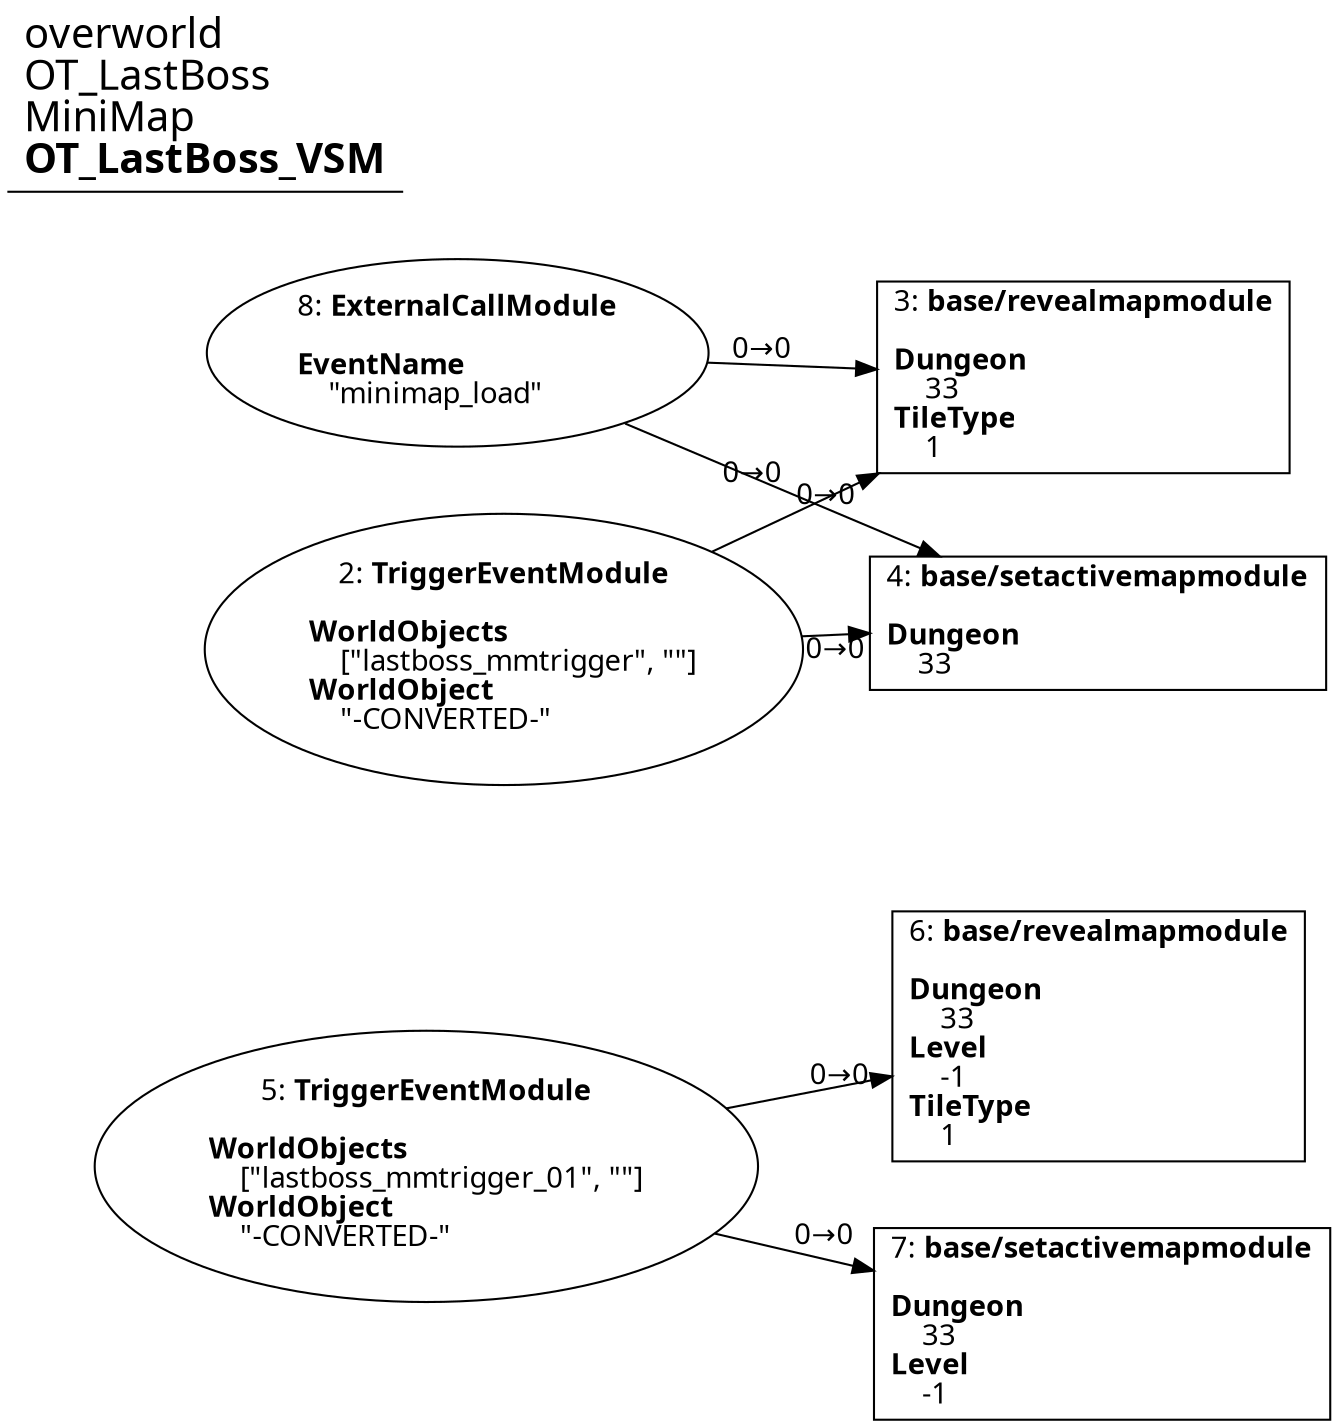 digraph {
    layout = fdp;
    overlap = prism;
    sep = "+16";
    splines = spline;

    node [ shape = box ];

    graph [ fontname = "Segoe UI" ];
    node [ fontname = "Segoe UI" ];
    edge [ fontname = "Segoe UI" ];

    2 [ label = <2: <b>TriggerEventModule</b><br/><br/><b>WorldObjects</b><br align="left"/>    [&quot;lastboss_mmtrigger&quot;, &quot;&quot;]<br align="left"/><b>WorldObject</b><br align="left"/>    &quot;-CONVERTED-&quot;<br align="left"/>> ];
    2 [ shape = oval ]
    2 [ pos = "0.15200001,-0.24000001!" ];
    2 -> 3 [ label = "0→0" ];
    2 -> 4 [ label = "0→0" ];

    3 [ label = <3: <b>base/revealmapmodule</b><br/><br/><b>Dungeon</b><br align="left"/>    33<br align="left"/><b>TileType</b><br align="left"/>    1<br align="left"/>> ];
    3 [ pos = "0.41500002,-0.194!" ];

    4 [ label = <4: <b>base/setactivemapmodule</b><br/><br/><b>Dungeon</b><br align="left"/>    33<br align="left"/>> ];
    4 [ pos = "0.41700003,-0.293!" ];

    5 [ label = <5: <b>TriggerEventModule</b><br/><br/><b>WorldObjects</b><br align="left"/>    [&quot;lastboss_mmtrigger_01&quot;, &quot;&quot;]<br align="left"/><b>WorldObject</b><br align="left"/>    &quot;-CONVERTED-&quot;<br align="left"/>> ];
    5 [ shape = oval ]
    5 [ pos = "0.16000001,-0.512!" ];
    5 -> 6 [ label = "0→0" ];
    5 -> 7 [ label = "0→0" ];

    6 [ label = <6: <b>base/revealmapmodule</b><br/><br/><b>Dungeon</b><br align="left"/>    33<br align="left"/><b>Level</b><br align="left"/>    -1<br align="left"/><b>TileType</b><br align="left"/>    1<br align="left"/>> ];
    6 [ pos = "0.423,-0.46600002!" ];

    7 [ label = <7: <b>base/setactivemapmodule</b><br/><br/><b>Dungeon</b><br align="left"/>    33<br align="left"/><b>Level</b><br align="left"/>    -1<br align="left"/>> ];
    7 [ pos = "0.425,-0.565!" ];

    8 [ label = <8: <b>ExternalCallModule</b><br/><br/><b>EventName</b><br align="left"/>    &quot;minimap_load&quot;<br align="left"/>> ];
    8 [ shape = oval ]
    8 [ pos = "0.134,-0.15100001!" ];
    8 -> 3 [ label = "0→0" ];
    8 -> 4 [ label = "0→0" ];

    title [ pos = "0.133,-0.15!" ];
    title [ shape = underline ];
    title [ label = <<font point-size="20">overworld<br align="left"/>OT_LastBoss<br align="left"/>MiniMap<br align="left"/><b>OT_LastBoss_VSM</b><br align="left"/></font>> ];
}
